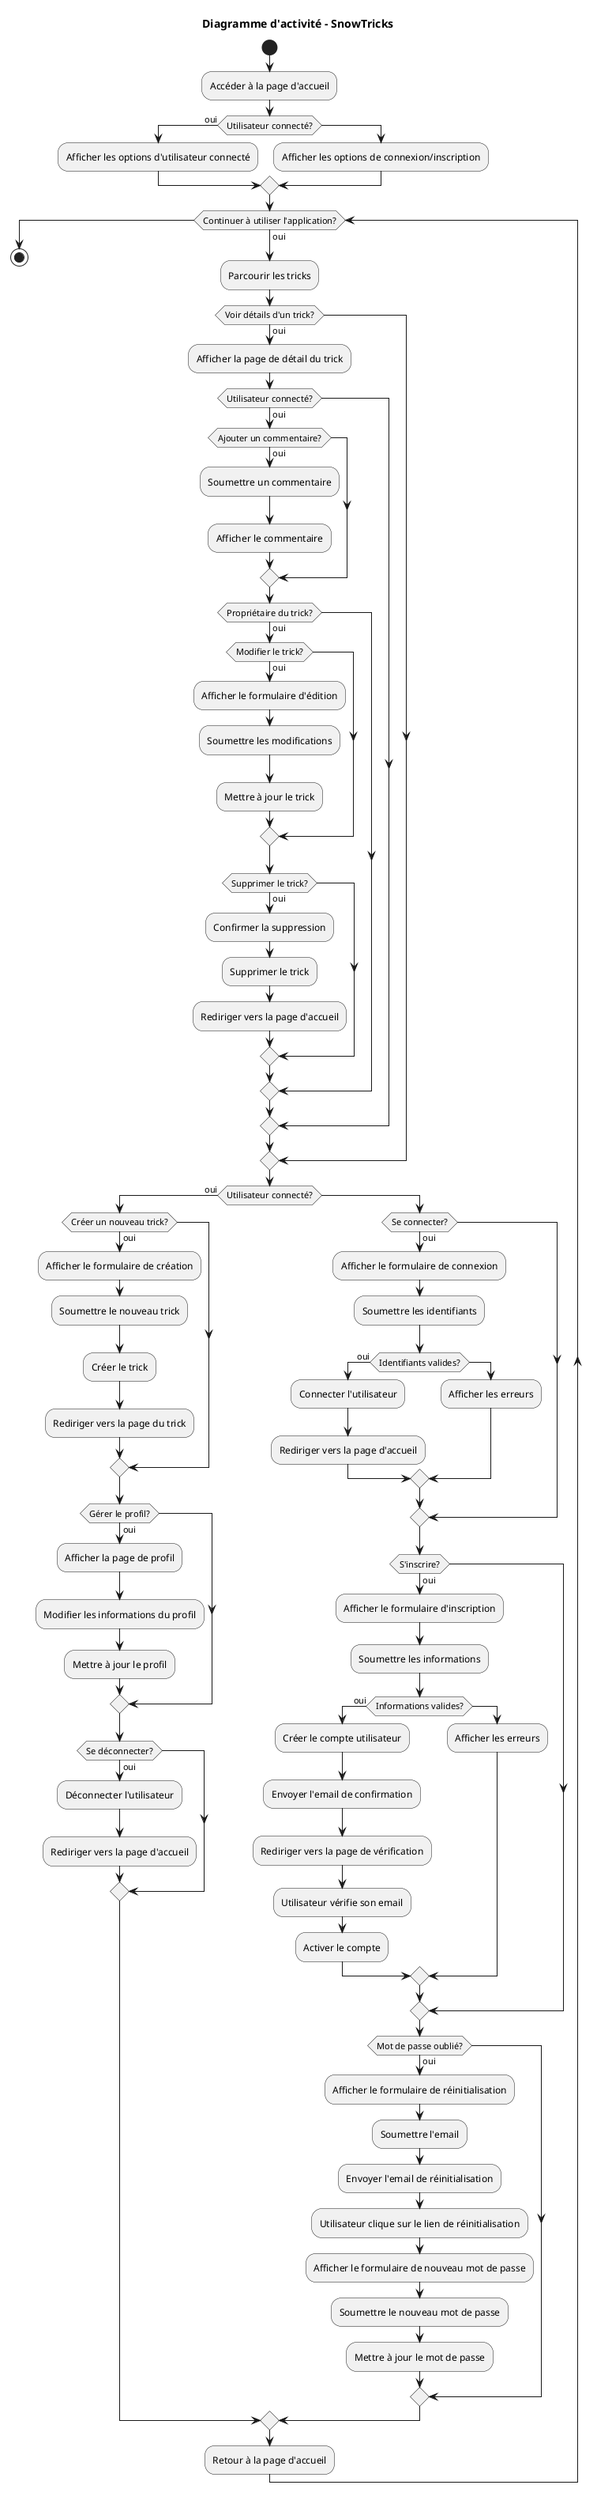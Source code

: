 @startuml
title "Diagramme d'activité - SnowTricks"

start

:Accéder à la page d'accueil;

if (Utilisateur connecté?) then (oui)
  :Afficher les options d'utilisateur connecté;
else
  :Afficher les options de connexion/inscription;
endif

while (Continuer à utiliser l'application?) is (oui)
  :Parcourir les tricks;

  if (Voir détails d'un trick?) then (oui)
    :Afficher la page de détail du trick;

    if (Utilisateur connecté?) then (oui)
      if (Ajouter un commentaire?) then (oui)
        :Soumettre un commentaire;
        :Afficher le commentaire;
      endif

      if (Propriétaire du trick?) then (oui)
        if (Modifier le trick?) then (oui)
          :Afficher le formulaire d'édition;
          :Soumettre les modifications;
          :Mettre à jour le trick;
        endif

        if (Supprimer le trick?) then (oui)
          :Confirmer la suppression;
          :Supprimer le trick;
          :Rediriger vers la page d'accueil;
        endif
      endif
    endif
  endif

  if (Utilisateur connecté?) then (oui)
    if (Créer un nouveau trick?) then (oui)
      :Afficher le formulaire de création;
      :Soumettre le nouveau trick;
      :Créer le trick;
      :Rediriger vers la page du trick;
    endif

    if (Gérer le profil?) then (oui)
      :Afficher la page de profil;
      :Modifier les informations du profil;
      :Mettre à jour le profil;
    endif

    if (Se déconnecter?) then (oui)
      :Déconnecter l'utilisateur;
      :Rediriger vers la page d'accueil;
    endif
  else
    if (Se connecter?) then (oui)
      :Afficher le formulaire de connexion;
      :Soumettre les identifiants;

      if (Identifiants valides?) then (oui)
        :Connecter l'utilisateur;
        :Rediriger vers la page d'accueil;
      else
        :Afficher les erreurs;
      endif
    endif

    if (S'inscrire?) then (oui)
      :Afficher le formulaire d'inscription;
      :Soumettre les informations;

      if (Informations valides?) then (oui)
        :Créer le compte utilisateur;
        :Envoyer l'email de confirmation;
        :Rediriger vers la page de vérification;

        :Utilisateur vérifie son email;
        :Activer le compte;
      else
        :Afficher les erreurs;
      endif
    endif

    if (Mot de passe oublié?) then (oui)
      :Afficher le formulaire de réinitialisation;
      :Soumettre l'email;
      :Envoyer l'email de réinitialisation;

      :Utilisateur clique sur le lien de réinitialisation;
      :Afficher le formulaire de nouveau mot de passe;
      :Soumettre le nouveau mot de passe;
      :Mettre à jour le mot de passe;
    endif
  endif

  :Retour à la page d'accueil;
endwhile

stop
@enduml
